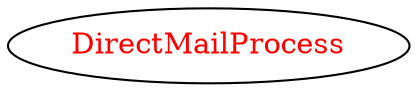 digraph dependencyGraph {
 concentrate=true;
 ranksep="2.0";
 rankdir="LR"; 
 splines="ortho";
"DirectMailProcess" [fontcolor="red"];
}
